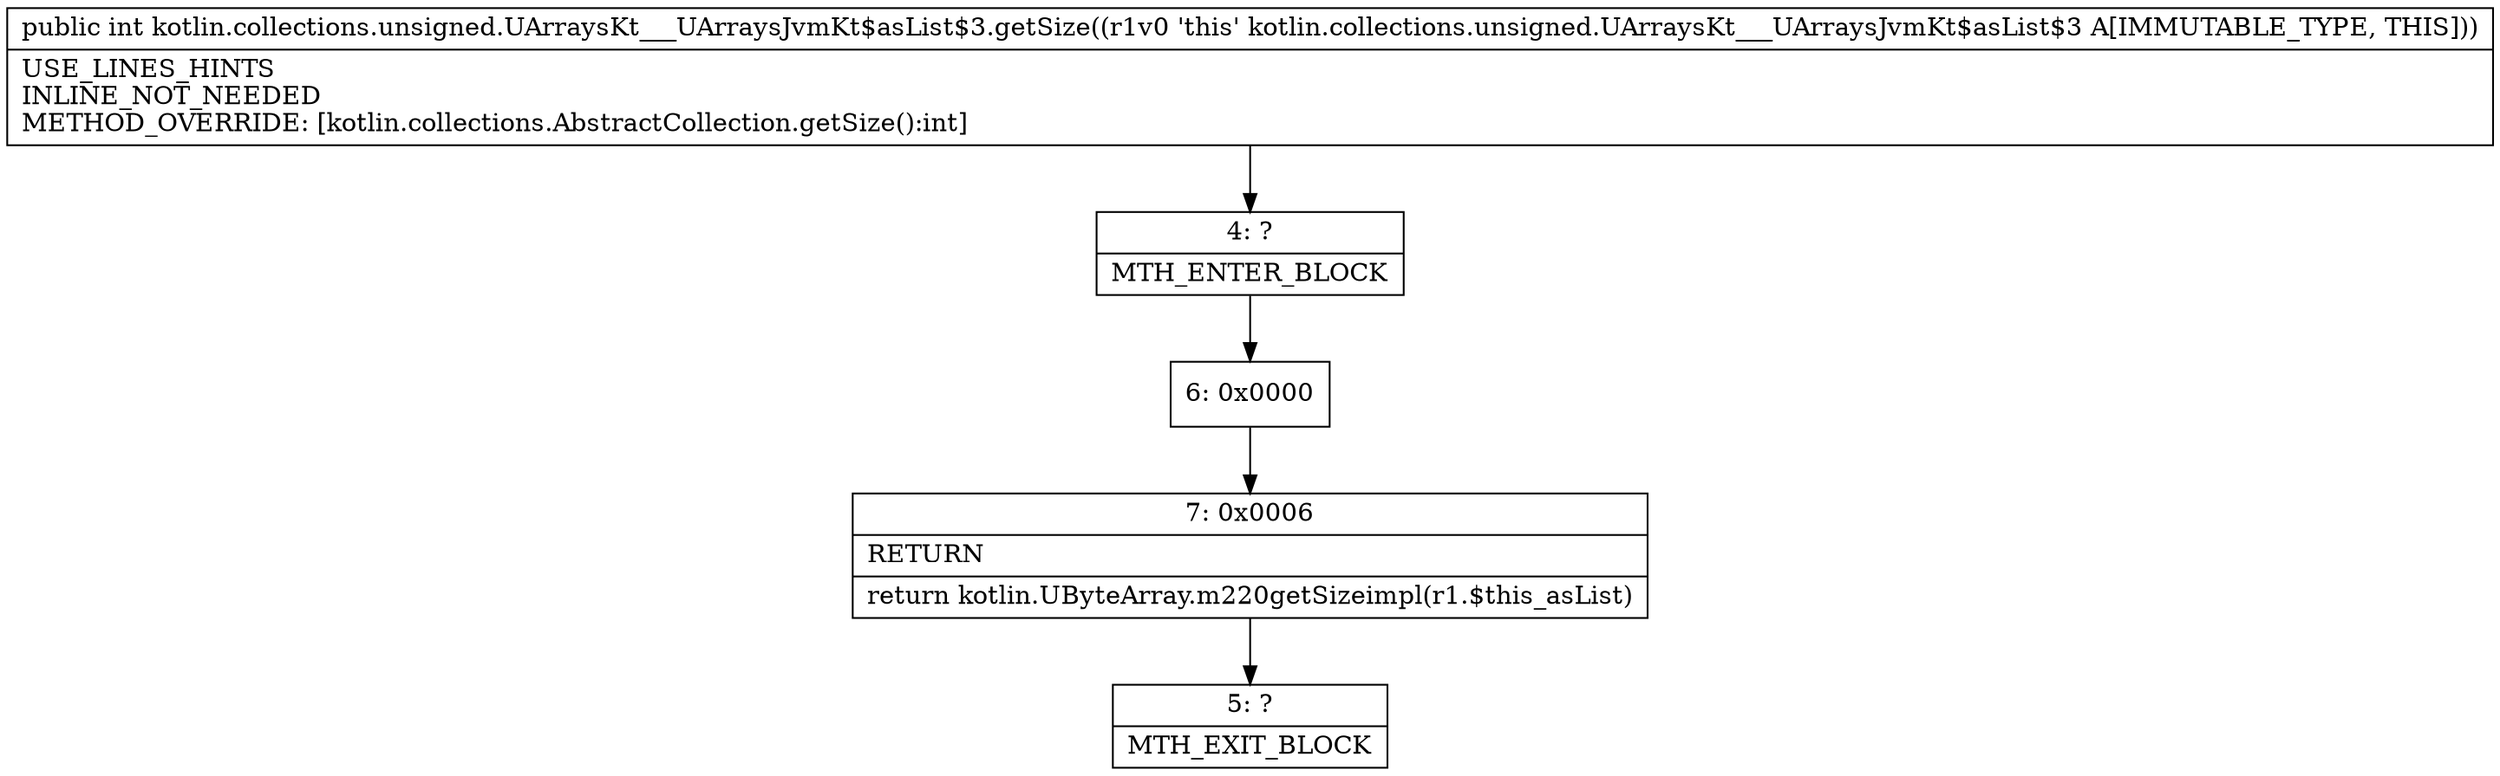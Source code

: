 digraph "CFG forkotlin.collections.unsigned.UArraysKt___UArraysJvmKt$asList$3.getSize()I" {
Node_4 [shape=record,label="{4\:\ ?|MTH_ENTER_BLOCK\l}"];
Node_6 [shape=record,label="{6\:\ 0x0000}"];
Node_7 [shape=record,label="{7\:\ 0x0006|RETURN\l|return kotlin.UByteArray.m220getSizeimpl(r1.$this_asList)\l}"];
Node_5 [shape=record,label="{5\:\ ?|MTH_EXIT_BLOCK\l}"];
MethodNode[shape=record,label="{public int kotlin.collections.unsigned.UArraysKt___UArraysJvmKt$asList$3.getSize((r1v0 'this' kotlin.collections.unsigned.UArraysKt___UArraysJvmKt$asList$3 A[IMMUTABLE_TYPE, THIS]))  | USE_LINES_HINTS\lINLINE_NOT_NEEDED\lMETHOD_OVERRIDE: [kotlin.collections.AbstractCollection.getSize():int]\l}"];
MethodNode -> Node_4;Node_4 -> Node_6;
Node_6 -> Node_7;
Node_7 -> Node_5;
}

